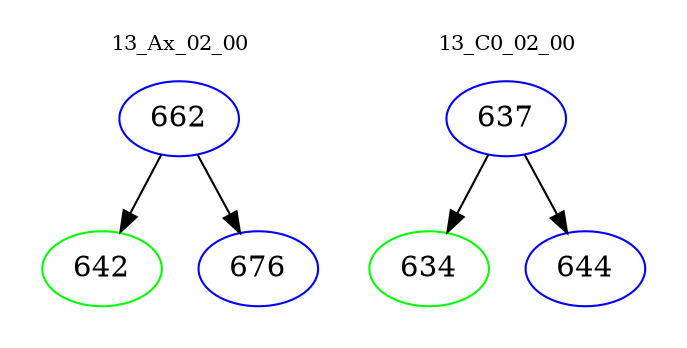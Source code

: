 digraph{
subgraph cluster_0 {
color = white
label = "13_Ax_02_00";
fontsize=10;
T0_662 [label="662", color="blue"]
T0_662 -> T0_642 [color="black"]
T0_642 [label="642", color="green"]
T0_662 -> T0_676 [color="black"]
T0_676 [label="676", color="blue"]
}
subgraph cluster_1 {
color = white
label = "13_C0_02_00";
fontsize=10;
T1_637 [label="637", color="blue"]
T1_637 -> T1_634 [color="black"]
T1_634 [label="634", color="green"]
T1_637 -> T1_644 [color="black"]
T1_644 [label="644", color="blue"]
}
}

